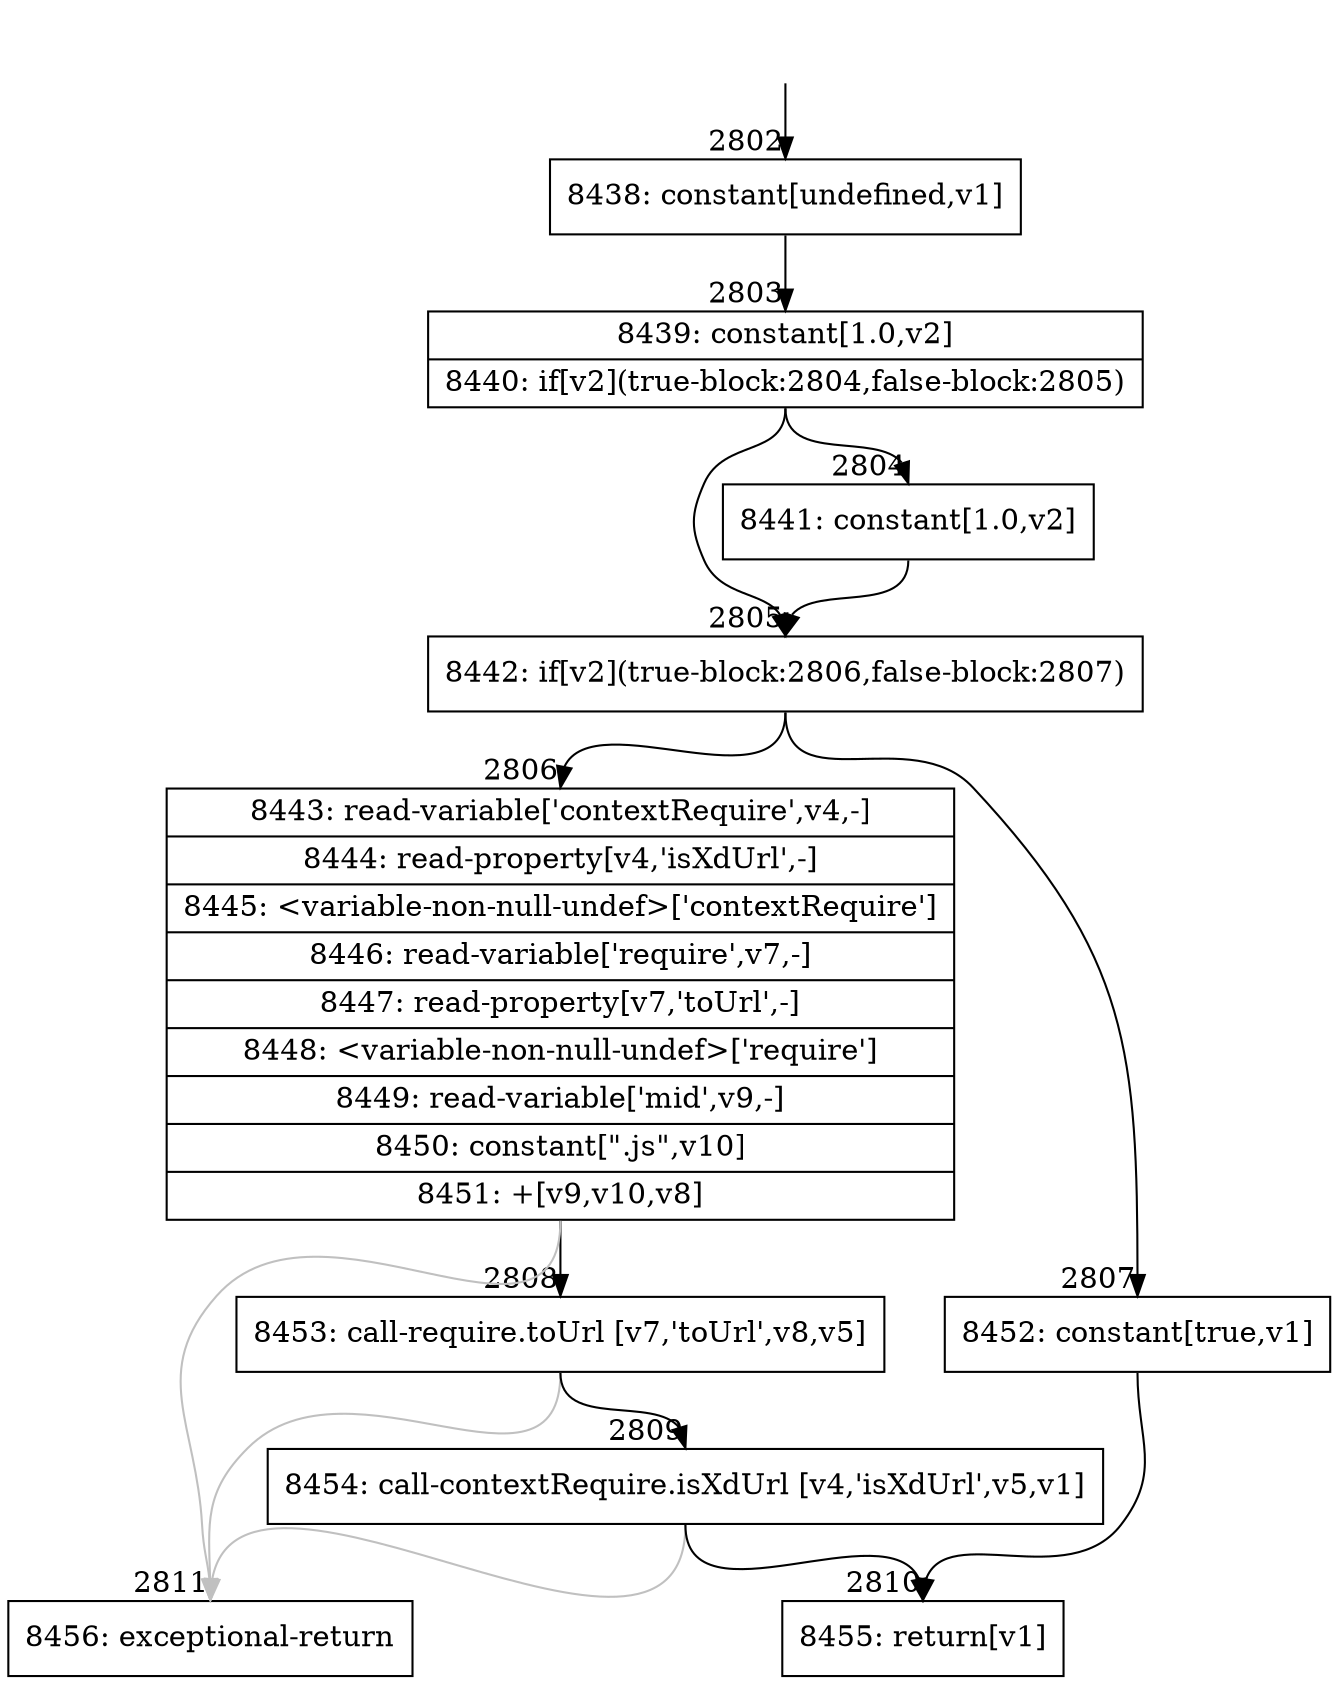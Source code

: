 digraph {
rankdir="TD"
BB_entry168[shape=none,label=""];
BB_entry168 -> BB2802 [tailport=s, headport=n, headlabel="    2802"]
BB2802 [shape=record label="{8438: constant[undefined,v1]}" ] 
BB2802 -> BB2803 [tailport=s, headport=n, headlabel="      2803"]
BB2803 [shape=record label="{8439: constant[1.0,v2]|8440: if[v2](true-block:2804,false-block:2805)}" ] 
BB2803 -> BB2805 [tailport=s, headport=n, headlabel="      2805"]
BB2803 -> BB2804 [tailport=s, headport=n, headlabel="      2804"]
BB2804 [shape=record label="{8441: constant[1.0,v2]}" ] 
BB2804 -> BB2805 [tailport=s, headport=n]
BB2805 [shape=record label="{8442: if[v2](true-block:2806,false-block:2807)}" ] 
BB2805 -> BB2806 [tailport=s, headport=n, headlabel="      2806"]
BB2805 -> BB2807 [tailport=s, headport=n, headlabel="      2807"]
BB2806 [shape=record label="{8443: read-variable['contextRequire',v4,-]|8444: read-property[v4,'isXdUrl',-]|8445: \<variable-non-null-undef\>['contextRequire']|8446: read-variable['require',v7,-]|8447: read-property[v7,'toUrl',-]|8448: \<variable-non-null-undef\>['require']|8449: read-variable['mid',v9,-]|8450: constant[\".js\",v10]|8451: +[v9,v10,v8]}" ] 
BB2806 -> BB2808 [tailport=s, headport=n, headlabel="      2808"]
BB2806 -> BB2811 [tailport=s, headport=n, color=gray, headlabel="      2811"]
BB2807 [shape=record label="{8452: constant[true,v1]}" ] 
BB2807 -> BB2810 [tailport=s, headport=n, headlabel="      2810"]
BB2808 [shape=record label="{8453: call-require.toUrl [v7,'toUrl',v8,v5]}" ] 
BB2808 -> BB2809 [tailport=s, headport=n, headlabel="      2809"]
BB2808 -> BB2811 [tailport=s, headport=n, color=gray]
BB2809 [shape=record label="{8454: call-contextRequire.isXdUrl [v4,'isXdUrl',v5,v1]}" ] 
BB2809 -> BB2810 [tailport=s, headport=n]
BB2809 -> BB2811 [tailport=s, headport=n, color=gray]
BB2810 [shape=record label="{8455: return[v1]}" ] 
BB2811 [shape=record label="{8456: exceptional-return}" ] 
//#$~ 3165
}
